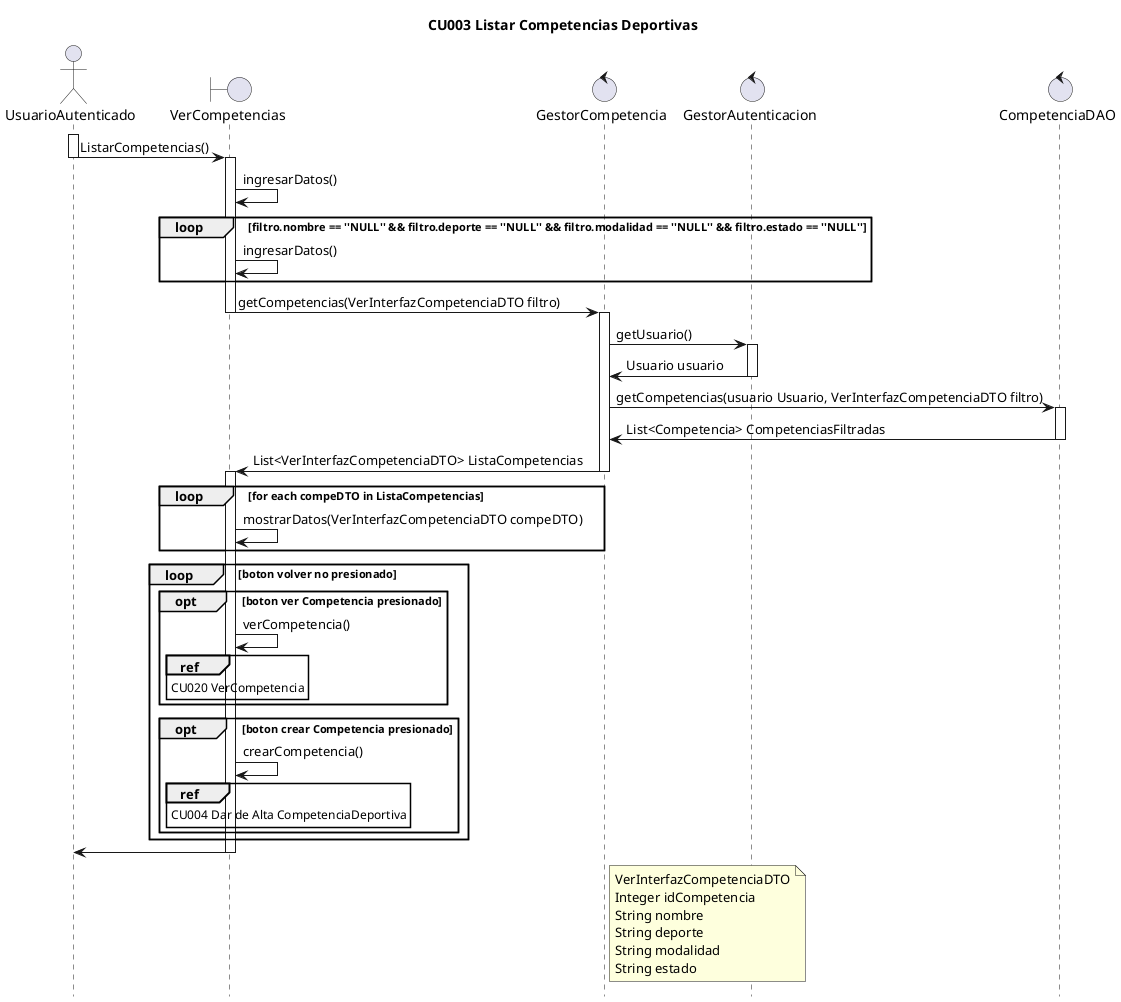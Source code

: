 

@startuml
title CU003 Listar Competencias Deportivas
hide footbox
actor UsuarioAutenticado as U
boundary VerCompetencias as VC
control GestorCompetencia as GC
control GestorAutenticacion as GA
control CompetenciaDAO as CD

activate U
U -> VC: ListarCompetencias()
deactivate U
activate VC
VC->VC: ingresarDatos()
loop filtro.nombre == ''NULL'' && filtro.deporte == ''NULL'' && filtro.modalidad == ''NULL'' && filtro.estado == ''NULL''
VC->VC: ingresarDatos()
end


VC->GC: getCompetencias(VerInterfazCompetenciaDTO filtro)
deactivate VC
activate GC
GC->GA: getUsuario()
activate GA
GA->GC: Usuario usuario
deactivate GA
GC->CD: getCompetencias(usuario Usuario, VerInterfazCompetenciaDTO filtro)
activate CD
CD->GC: List<Competencia> CompetenciasFiltradas
deactivate CD


GC->VC: List<VerInterfazCompetenciaDTO> ListaCompetencias
deactivate GC
activate VC
loop for each compeDTO in ListaCompetencias
VC->VC: mostrarDatos(VerInterfazCompetenciaDTO compeDTO)
end
loop boton volver no presionado

    opt boton ver Competencia presionado
    VC -> VC : verCompetencia()
    ref over VC
    CU020 VerCompetencia
    end
        end

opt boton crear Competencia presionado
    VC -> VC : crearCompetencia()
    ref over VC
    CU004 Dar de Alta CompetenciaDeportiva
    end
        end

end

VC->U
deactivate VC

note right of GC
VerInterfazCompetenciaDTO
Integer idCompetencia
String nombre
String deporte
String modalidad
String estado
end note

hide footbox
@enduml

